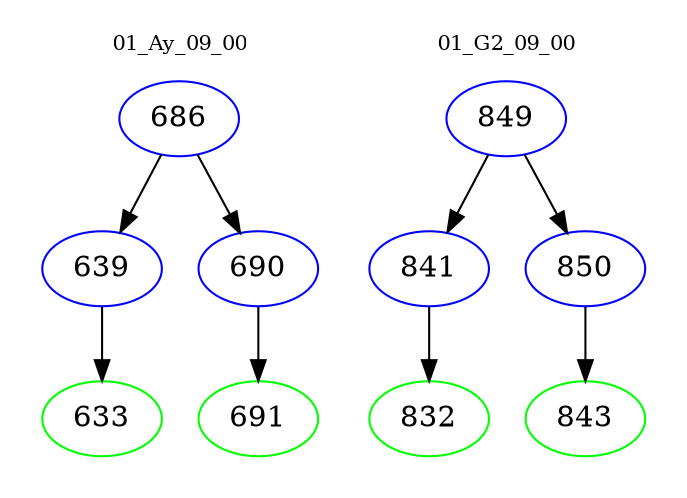 digraph{
subgraph cluster_0 {
color = white
label = "01_Ay_09_00";
fontsize=10;
T0_686 [label="686", color="blue"]
T0_686 -> T0_639 [color="black"]
T0_639 [label="639", color="blue"]
T0_639 -> T0_633 [color="black"]
T0_633 [label="633", color="green"]
T0_686 -> T0_690 [color="black"]
T0_690 [label="690", color="blue"]
T0_690 -> T0_691 [color="black"]
T0_691 [label="691", color="green"]
}
subgraph cluster_1 {
color = white
label = "01_G2_09_00";
fontsize=10;
T1_849 [label="849", color="blue"]
T1_849 -> T1_841 [color="black"]
T1_841 [label="841", color="blue"]
T1_841 -> T1_832 [color="black"]
T1_832 [label="832", color="green"]
T1_849 -> T1_850 [color="black"]
T1_850 [label="850", color="blue"]
T1_850 -> T1_843 [color="black"]
T1_843 [label="843", color="green"]
}
}
